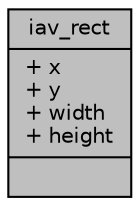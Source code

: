digraph "iav_rect"
{
 // INTERACTIVE_SVG=YES
 // LATEX_PDF_SIZE
  bgcolor="transparent";
  edge [fontname="Helvetica",fontsize="10",labelfontname="Helvetica",labelfontsize="10"];
  node [fontname="Helvetica",fontsize="10",shape=record];
  Node1 [label="{iav_rect\n|+ x\l+ y\l+ width\l+ height\l|}",height=0.2,width=0.4,color="black", fillcolor="grey75", style="filled", fontcolor="black",tooltip="IAV rectangle."];
}
